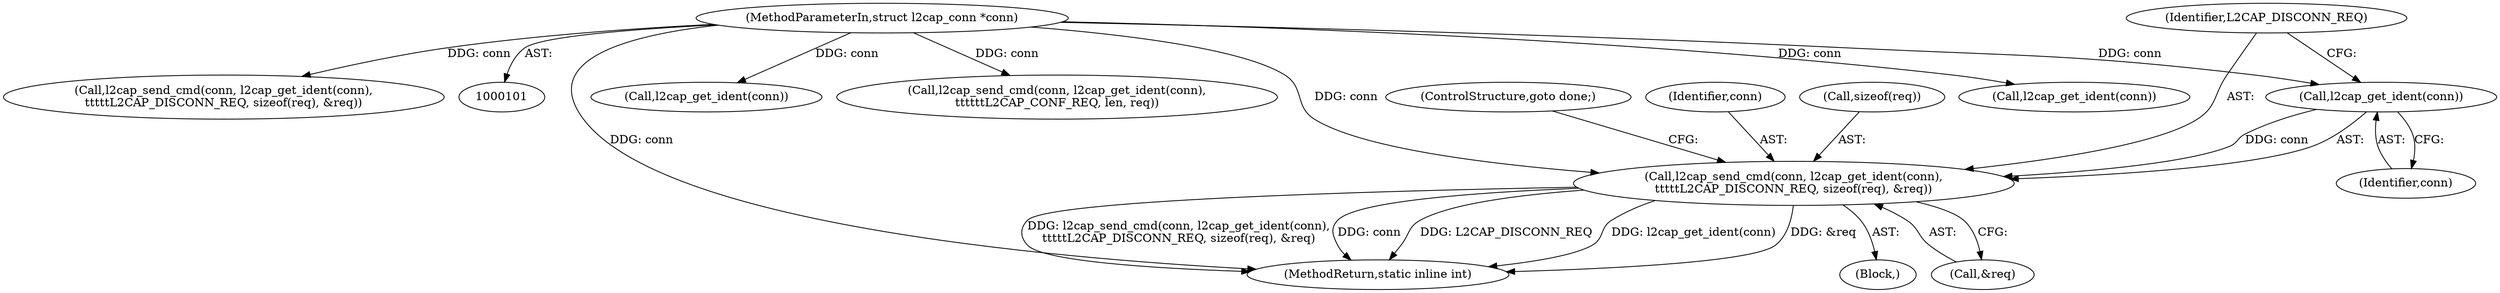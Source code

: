digraph "0_linux_f2fcfcd670257236ebf2088bbdf26f6a8ef459fe_1@API" {
"1000215" [label="(Call,l2cap_send_cmd(conn, l2cap_get_ident(conn),\n\t\t\t\t\tL2CAP_DISCONN_REQ, sizeof(req), &req))"];
"1000217" [label="(Call,l2cap_get_ident(conn))"];
"1000102" [label="(MethodParameterIn,struct l2cap_conn *conn)"];
"1000224" [label="(ControlStructure,goto done;)"];
"1000281" [label="(Call,l2cap_get_ident(conn))"];
"1000320" [label="(MethodReturn,static inline int)"];
"1000195" [label="(Block,)"];
"1000225" [label="(Call,l2cap_send_cmd(conn, l2cap_get_ident(conn),\n\t\t\t\t\t\tL2CAP_CONF_REQ, len, req))"];
"1000102" [label="(MethodParameterIn,struct l2cap_conn *conn)"];
"1000218" [label="(Identifier,conn)"];
"1000227" [label="(Call,l2cap_get_ident(conn))"];
"1000216" [label="(Identifier,conn)"];
"1000219" [label="(Identifier,L2CAP_DISCONN_REQ)"];
"1000220" [label="(Call,sizeof(req))"];
"1000222" [label="(Call,&req)"];
"1000215" [label="(Call,l2cap_send_cmd(conn, l2cap_get_ident(conn),\n\t\t\t\t\tL2CAP_DISCONN_REQ, sizeof(req), &req))"];
"1000279" [label="(Call,l2cap_send_cmd(conn, l2cap_get_ident(conn),\n\t\t\t\t\tL2CAP_DISCONN_REQ, sizeof(req), &req))"];
"1000217" [label="(Call,l2cap_get_ident(conn))"];
"1000215" -> "1000195"  [label="AST: "];
"1000215" -> "1000222"  [label="CFG: "];
"1000216" -> "1000215"  [label="AST: "];
"1000217" -> "1000215"  [label="AST: "];
"1000219" -> "1000215"  [label="AST: "];
"1000220" -> "1000215"  [label="AST: "];
"1000222" -> "1000215"  [label="AST: "];
"1000224" -> "1000215"  [label="CFG: "];
"1000215" -> "1000320"  [label="DDG: conn"];
"1000215" -> "1000320"  [label="DDG: L2CAP_DISCONN_REQ"];
"1000215" -> "1000320"  [label="DDG: l2cap_get_ident(conn)"];
"1000215" -> "1000320"  [label="DDG: &req"];
"1000215" -> "1000320"  [label="DDG: l2cap_send_cmd(conn, l2cap_get_ident(conn),\n\t\t\t\t\tL2CAP_DISCONN_REQ, sizeof(req), &req)"];
"1000217" -> "1000215"  [label="DDG: conn"];
"1000102" -> "1000215"  [label="DDG: conn"];
"1000217" -> "1000218"  [label="CFG: "];
"1000218" -> "1000217"  [label="AST: "];
"1000219" -> "1000217"  [label="CFG: "];
"1000102" -> "1000217"  [label="DDG: conn"];
"1000102" -> "1000101"  [label="AST: "];
"1000102" -> "1000320"  [label="DDG: conn"];
"1000102" -> "1000225"  [label="DDG: conn"];
"1000102" -> "1000227"  [label="DDG: conn"];
"1000102" -> "1000279"  [label="DDG: conn"];
"1000102" -> "1000281"  [label="DDG: conn"];
}
